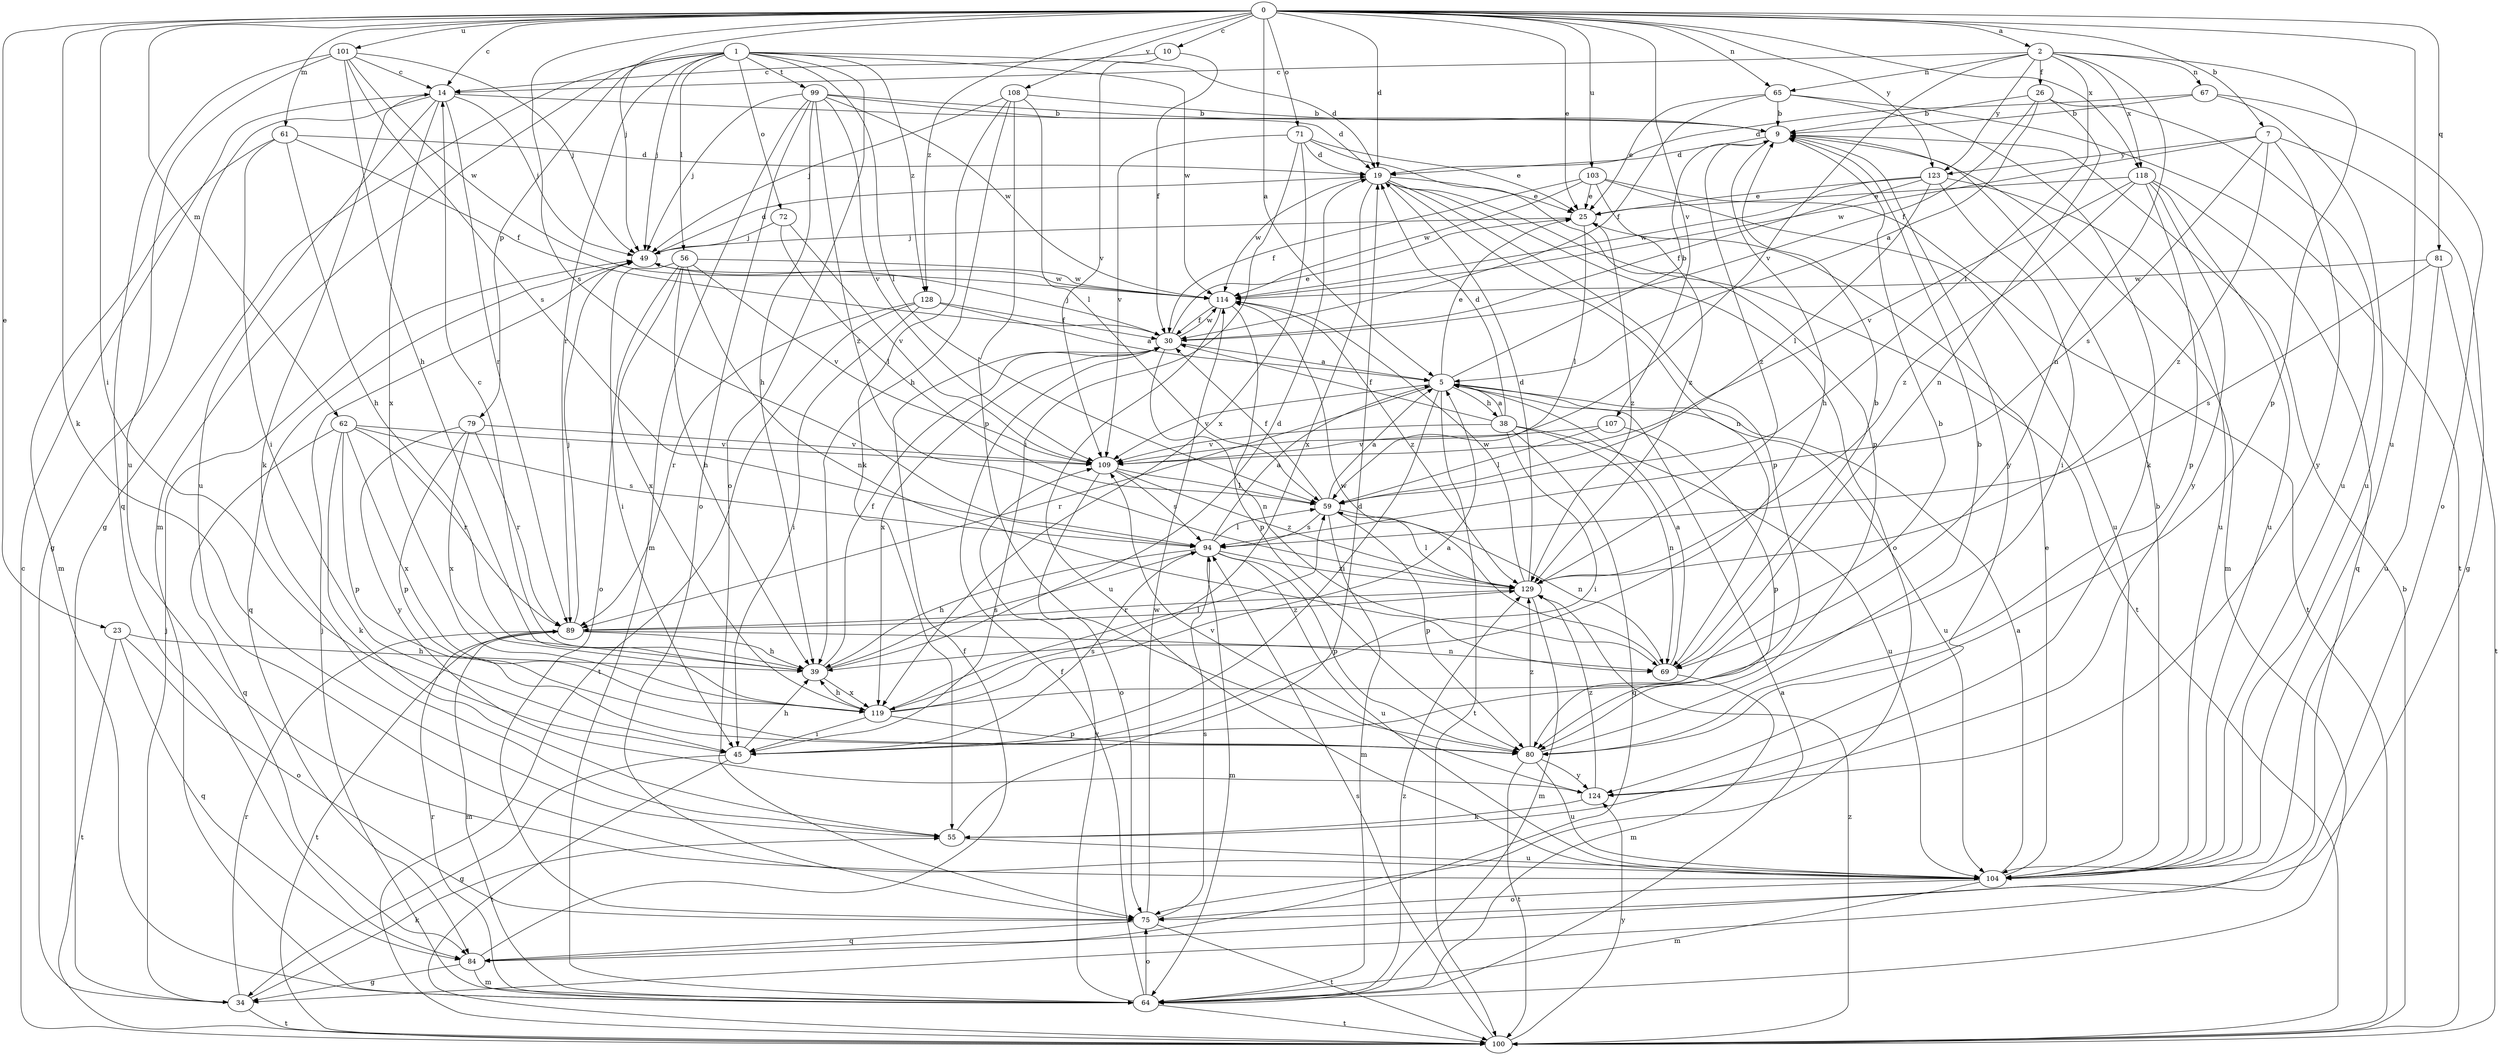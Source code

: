 strict digraph  {
0;
1;
2;
5;
7;
9;
10;
14;
19;
23;
25;
26;
30;
34;
38;
39;
45;
49;
55;
56;
59;
61;
62;
64;
65;
67;
69;
71;
72;
75;
79;
80;
81;
84;
89;
94;
99;
100;
101;
103;
104;
107;
108;
109;
114;
118;
119;
123;
124;
128;
129;
0 -> 2  [label=a];
0 -> 5  [label=a];
0 -> 7  [label=b];
0 -> 10  [label=c];
0 -> 14  [label=c];
0 -> 19  [label=d];
0 -> 23  [label=e];
0 -> 25  [label=e];
0 -> 45  [label=i];
0 -> 49  [label=j];
0 -> 55  [label=k];
0 -> 61  [label=m];
0 -> 62  [label=m];
0 -> 65  [label=n];
0 -> 71  [label=o];
0 -> 81  [label=q];
0 -> 94  [label=s];
0 -> 101  [label=u];
0 -> 103  [label=u];
0 -> 104  [label=u];
0 -> 107  [label=v];
0 -> 108  [label=v];
0 -> 118  [label=x];
0 -> 123  [label=y];
0 -> 128  [label=z];
1 -> 19  [label=d];
1 -> 34  [label=g];
1 -> 49  [label=j];
1 -> 56  [label=l];
1 -> 59  [label=l];
1 -> 64  [label=m];
1 -> 72  [label=o];
1 -> 75  [label=o];
1 -> 79  [label=p];
1 -> 89  [label=r];
1 -> 99  [label=t];
1 -> 114  [label=w];
1 -> 128  [label=z];
2 -> 14  [label=c];
2 -> 26  [label=f];
2 -> 59  [label=l];
2 -> 65  [label=n];
2 -> 67  [label=n];
2 -> 69  [label=n];
2 -> 80  [label=p];
2 -> 109  [label=v];
2 -> 118  [label=x];
2 -> 123  [label=y];
5 -> 9  [label=b];
5 -> 25  [label=e];
5 -> 38  [label=h];
5 -> 45  [label=i];
5 -> 89  [label=r];
5 -> 100  [label=t];
5 -> 104  [label=u];
5 -> 109  [label=v];
7 -> 34  [label=g];
7 -> 94  [label=s];
7 -> 114  [label=w];
7 -> 123  [label=y];
7 -> 124  [label=y];
7 -> 129  [label=z];
9 -> 19  [label=d];
9 -> 39  [label=h];
9 -> 64  [label=m];
9 -> 124  [label=y];
9 -> 129  [label=z];
10 -> 14  [label=c];
10 -> 30  [label=f];
10 -> 109  [label=v];
14 -> 9  [label=b];
14 -> 34  [label=g];
14 -> 49  [label=j];
14 -> 55  [label=k];
14 -> 89  [label=r];
14 -> 104  [label=u];
14 -> 119  [label=x];
19 -> 25  [label=e];
19 -> 69  [label=n];
19 -> 75  [label=o];
19 -> 80  [label=p];
19 -> 100  [label=t];
19 -> 114  [label=w];
19 -> 119  [label=x];
23 -> 39  [label=h];
23 -> 75  [label=o];
23 -> 84  [label=q];
23 -> 100  [label=t];
25 -> 49  [label=j];
25 -> 59  [label=l];
25 -> 129  [label=z];
26 -> 5  [label=a];
26 -> 9  [label=b];
26 -> 30  [label=f];
26 -> 69  [label=n];
26 -> 104  [label=u];
30 -> 5  [label=a];
30 -> 25  [label=e];
30 -> 49  [label=j];
30 -> 69  [label=n];
30 -> 114  [label=w];
30 -> 119  [label=x];
34 -> 49  [label=j];
34 -> 55  [label=k];
34 -> 89  [label=r];
34 -> 100  [label=t];
38 -> 5  [label=a];
38 -> 19  [label=d];
38 -> 30  [label=f];
38 -> 45  [label=i];
38 -> 69  [label=n];
38 -> 84  [label=q];
38 -> 104  [label=u];
38 -> 109  [label=v];
39 -> 14  [label=c];
39 -> 19  [label=d];
39 -> 30  [label=f];
39 -> 94  [label=s];
39 -> 119  [label=x];
45 -> 34  [label=g];
45 -> 39  [label=h];
45 -> 94  [label=s];
45 -> 100  [label=t];
49 -> 19  [label=d];
49 -> 84  [label=q];
49 -> 114  [label=w];
55 -> 19  [label=d];
55 -> 104  [label=u];
56 -> 39  [label=h];
56 -> 45  [label=i];
56 -> 69  [label=n];
56 -> 75  [label=o];
56 -> 109  [label=v];
56 -> 114  [label=w];
56 -> 119  [label=x];
59 -> 5  [label=a];
59 -> 30  [label=f];
59 -> 64  [label=m];
59 -> 69  [label=n];
59 -> 80  [label=p];
59 -> 94  [label=s];
61 -> 19  [label=d];
61 -> 30  [label=f];
61 -> 39  [label=h];
61 -> 45  [label=i];
61 -> 64  [label=m];
62 -> 55  [label=k];
62 -> 80  [label=p];
62 -> 84  [label=q];
62 -> 89  [label=r];
62 -> 94  [label=s];
62 -> 109  [label=v];
62 -> 119  [label=x];
64 -> 5  [label=a];
64 -> 30  [label=f];
64 -> 49  [label=j];
64 -> 75  [label=o];
64 -> 89  [label=r];
64 -> 100  [label=t];
64 -> 109  [label=v];
64 -> 129  [label=z];
65 -> 9  [label=b];
65 -> 25  [label=e];
65 -> 30  [label=f];
65 -> 55  [label=k];
65 -> 100  [label=t];
67 -> 9  [label=b];
67 -> 19  [label=d];
67 -> 75  [label=o];
67 -> 104  [label=u];
69 -> 5  [label=a];
69 -> 9  [label=b];
69 -> 64  [label=m];
69 -> 114  [label=w];
71 -> 19  [label=d];
71 -> 25  [label=e];
71 -> 45  [label=i];
71 -> 80  [label=p];
71 -> 109  [label=v];
71 -> 119  [label=x];
72 -> 49  [label=j];
72 -> 59  [label=l];
72 -> 109  [label=v];
75 -> 84  [label=q];
75 -> 94  [label=s];
75 -> 100  [label=t];
75 -> 114  [label=w];
79 -> 80  [label=p];
79 -> 89  [label=r];
79 -> 109  [label=v];
79 -> 119  [label=x];
79 -> 124  [label=y];
80 -> 9  [label=b];
80 -> 100  [label=t];
80 -> 104  [label=u];
80 -> 124  [label=y];
80 -> 129  [label=z];
81 -> 94  [label=s];
81 -> 100  [label=t];
81 -> 104  [label=u];
81 -> 114  [label=w];
84 -> 30  [label=f];
84 -> 34  [label=g];
84 -> 64  [label=m];
89 -> 39  [label=h];
89 -> 49  [label=j];
89 -> 64  [label=m];
89 -> 69  [label=n];
89 -> 100  [label=t];
89 -> 129  [label=z];
94 -> 5  [label=a];
94 -> 39  [label=h];
94 -> 59  [label=l];
94 -> 64  [label=m];
94 -> 80  [label=p];
94 -> 104  [label=u];
94 -> 129  [label=z];
99 -> 9  [label=b];
99 -> 19  [label=d];
99 -> 39  [label=h];
99 -> 49  [label=j];
99 -> 64  [label=m];
99 -> 75  [label=o];
99 -> 109  [label=v];
99 -> 114  [label=w];
99 -> 129  [label=z];
100 -> 9  [label=b];
100 -> 14  [label=c];
100 -> 94  [label=s];
100 -> 124  [label=y];
100 -> 129  [label=z];
101 -> 14  [label=c];
101 -> 39  [label=h];
101 -> 49  [label=j];
101 -> 84  [label=q];
101 -> 94  [label=s];
101 -> 104  [label=u];
101 -> 114  [label=w];
103 -> 25  [label=e];
103 -> 30  [label=f];
103 -> 100  [label=t];
103 -> 104  [label=u];
103 -> 114  [label=w];
103 -> 129  [label=z];
104 -> 5  [label=a];
104 -> 9  [label=b];
104 -> 25  [label=e];
104 -> 64  [label=m];
104 -> 75  [label=o];
107 -> 59  [label=l];
107 -> 80  [label=p];
107 -> 109  [label=v];
108 -> 9  [label=b];
108 -> 39  [label=h];
108 -> 49  [label=j];
108 -> 55  [label=k];
108 -> 59  [label=l];
108 -> 80  [label=p];
109 -> 59  [label=l];
109 -> 75  [label=o];
109 -> 94  [label=s];
109 -> 129  [label=z];
114 -> 30  [label=f];
114 -> 80  [label=p];
114 -> 104  [label=u];
114 -> 129  [label=z];
118 -> 25  [label=e];
118 -> 80  [label=p];
118 -> 84  [label=q];
118 -> 104  [label=u];
118 -> 109  [label=v];
118 -> 124  [label=y];
118 -> 129  [label=z];
119 -> 5  [label=a];
119 -> 9  [label=b];
119 -> 39  [label=h];
119 -> 45  [label=i];
119 -> 59  [label=l];
119 -> 80  [label=p];
123 -> 25  [label=e];
123 -> 30  [label=f];
123 -> 45  [label=i];
123 -> 59  [label=l];
123 -> 104  [label=u];
123 -> 114  [label=w];
124 -> 55  [label=k];
124 -> 109  [label=v];
124 -> 129  [label=z];
128 -> 5  [label=a];
128 -> 30  [label=f];
128 -> 45  [label=i];
128 -> 89  [label=r];
128 -> 100  [label=t];
129 -> 19  [label=d];
129 -> 59  [label=l];
129 -> 64  [label=m];
129 -> 89  [label=r];
129 -> 114  [label=w];
}
